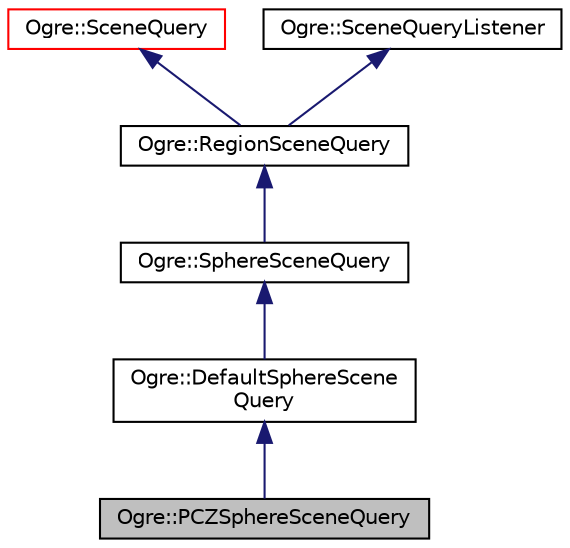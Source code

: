 digraph "Ogre::PCZSphereSceneQuery"
{
  bgcolor="transparent";
  edge [fontname="Helvetica",fontsize="10",labelfontname="Helvetica",labelfontsize="10"];
  node [fontname="Helvetica",fontsize="10",shape=record];
  Node0 [label="Ogre::PCZSphereSceneQuery",height=0.2,width=0.4,color="black", fillcolor="grey75", style="filled", fontcolor="black"];
  Node1 -> Node0 [dir="back",color="midnightblue",fontsize="10",style="solid",fontname="Helvetica"];
  Node1 [label="Ogre::DefaultSphereScene\lQuery",height=0.2,width=0.4,color="black",URL="$class_ogre_1_1_default_sphere_scene_query.html",tooltip="Default implementation of SphereSceneQuery. "];
  Node2 -> Node1 [dir="back",color="midnightblue",fontsize="10",style="solid",fontname="Helvetica"];
  Node2 [label="Ogre::SphereSceneQuery",height=0.2,width=0.4,color="black",URL="$class_ogre_1_1_sphere_scene_query.html",tooltip="Specialises the SceneQuery class for querying within a sphere. "];
  Node3 -> Node2 [dir="back",color="midnightblue",fontsize="10",style="solid",fontname="Helvetica"];
  Node3 [label="Ogre::RegionSceneQuery",height=0.2,width=0.4,color="black",URL="$class_ogre_1_1_region_scene_query.html",tooltip="Abstract class defining a query which returns single results from a region. "];
  Node4 -> Node3 [dir="back",color="midnightblue",fontsize="10",style="solid",fontname="Helvetica"];
  Node4 [label="Ogre::SceneQuery",height=0.2,width=0.4,color="red",URL="$class_ogre_1_1_scene_query.html",tooltip="A class for performing queries on a scene. "];
  Node6 -> Node3 [dir="back",color="midnightblue",fontsize="10",style="solid",fontname="Helvetica"];
  Node6 [label="Ogre::SceneQueryListener",height=0.2,width=0.4,color="black",URL="$class_ogre_1_1_scene_query_listener.html",tooltip="This optional class allows you to receive per-result callbacks from SceneQuery executions instead of ..."];
}
